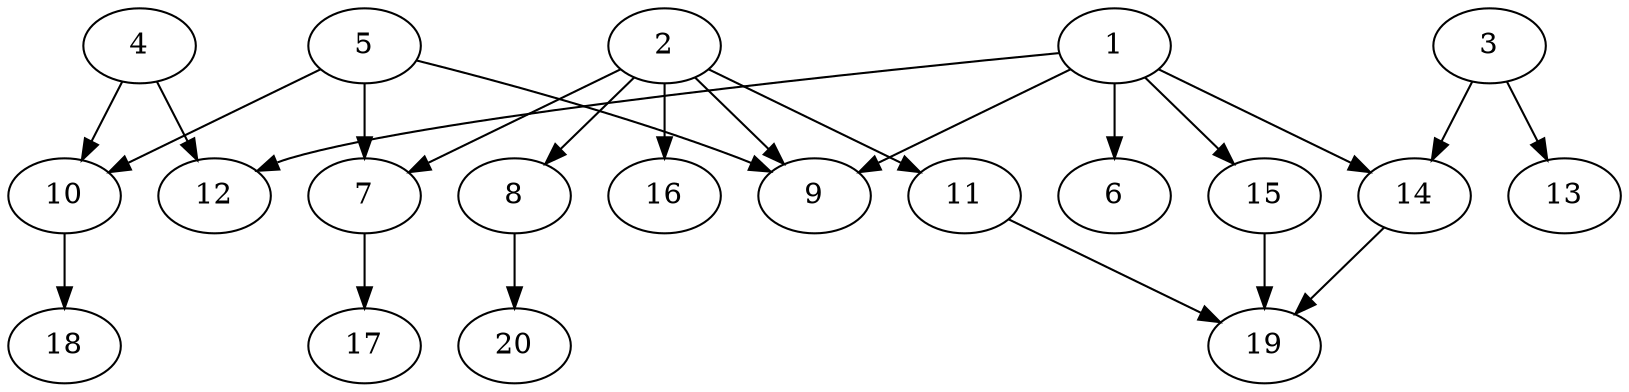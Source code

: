 // DAG automatically generated by daggen at Thu Oct  3 13:58:42 2019
// ./daggen --dot -n 20 --ccr 0.4 --fat 0.7 --regular 0.5 --density 0.5 --mindata 5242880 --maxdata 52428800 
digraph G {
  1 [size="100669440", alpha="0.02", expect_size="40267776"] 
  1 -> 6 [size ="40267776"]
  1 -> 9 [size ="40267776"]
  1 -> 12 [size ="40267776"]
  1 -> 14 [size ="40267776"]
  1 -> 15 [size ="40267776"]
  2 [size="83207680", alpha="0.03", expect_size="33283072"] 
  2 -> 7 [size ="33283072"]
  2 -> 8 [size ="33283072"]
  2 -> 9 [size ="33283072"]
  2 -> 11 [size ="33283072"]
  2 -> 16 [size ="33283072"]
  3 [size="85795840", alpha="0.15", expect_size="34318336"] 
  3 -> 13 [size ="34318336"]
  3 -> 14 [size ="34318336"]
  4 [size="77550080", alpha="0.06", expect_size="31020032"] 
  4 -> 10 [size ="31020032"]
  4 -> 12 [size ="31020032"]
  5 [size="121653760", alpha="0.12", expect_size="48661504"] 
  5 -> 7 [size ="48661504"]
  5 -> 9 [size ="48661504"]
  5 -> 10 [size ="48661504"]
  6 [size="124561920", alpha="0.17", expect_size="49824768"] 
  7 [size="14000640", alpha="0.00", expect_size="5600256"] 
  7 -> 17 [size ="5600256"]
  8 [size="91015680", alpha="0.11", expect_size="36406272"] 
  8 -> 20 [size ="36406272"]
  9 [size="52833280", alpha="0.14", expect_size="21133312"] 
  10 [size="92385280", alpha="0.13", expect_size="36954112"] 
  10 -> 18 [size ="36954112"]
  11 [size="60628480", alpha="0.19", expect_size="24251392"] 
  11 -> 19 [size ="24251392"]
  12 [size="74897920", alpha="0.17", expect_size="29959168"] 
  13 [size="91558400", alpha="0.02", expect_size="36623360"] 
  14 [size="63441920", alpha="0.10", expect_size="25376768"] 
  14 -> 19 [size ="25376768"]
  15 [size="97162240", alpha="0.10", expect_size="38864896"] 
  15 -> 19 [size ="38864896"]
  16 [size="49564160", alpha="0.17", expect_size="19825664"] 
  17 [size="31308800", alpha="0.00", expect_size="12523520"] 
  18 [size="33559040", alpha="0.06", expect_size="13423616"] 
  19 [size="96857600", alpha="0.13", expect_size="38743040"] 
  20 [size="64112640", alpha="0.05", expect_size="25645056"] 
}
